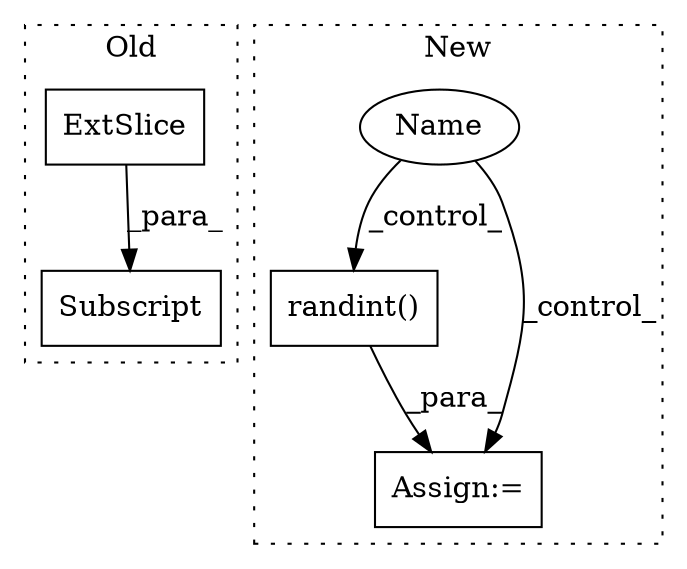 digraph G {
subgraph cluster0 {
1 [label="ExtSlice" a="85" s="3031" l="3" shape="box"];
4 [label="Subscript" a="63" s="3031,0" l="17,0" shape="box"];
label = "Old";
style="dotted";
}
subgraph cluster1 {
2 [label="randint()" a="75" s="4678,4694" l="15,11" shape="box"];
3 [label="Assign:=" a="68" s="4675" l="3" shape="box"];
5 [label="Name" a="87" s="4539" l="16" shape="ellipse"];
label = "New";
style="dotted";
}
1 -> 4 [label="_para_"];
2 -> 3 [label="_para_"];
5 -> 3 [label="_control_"];
5 -> 2 [label="_control_"];
}